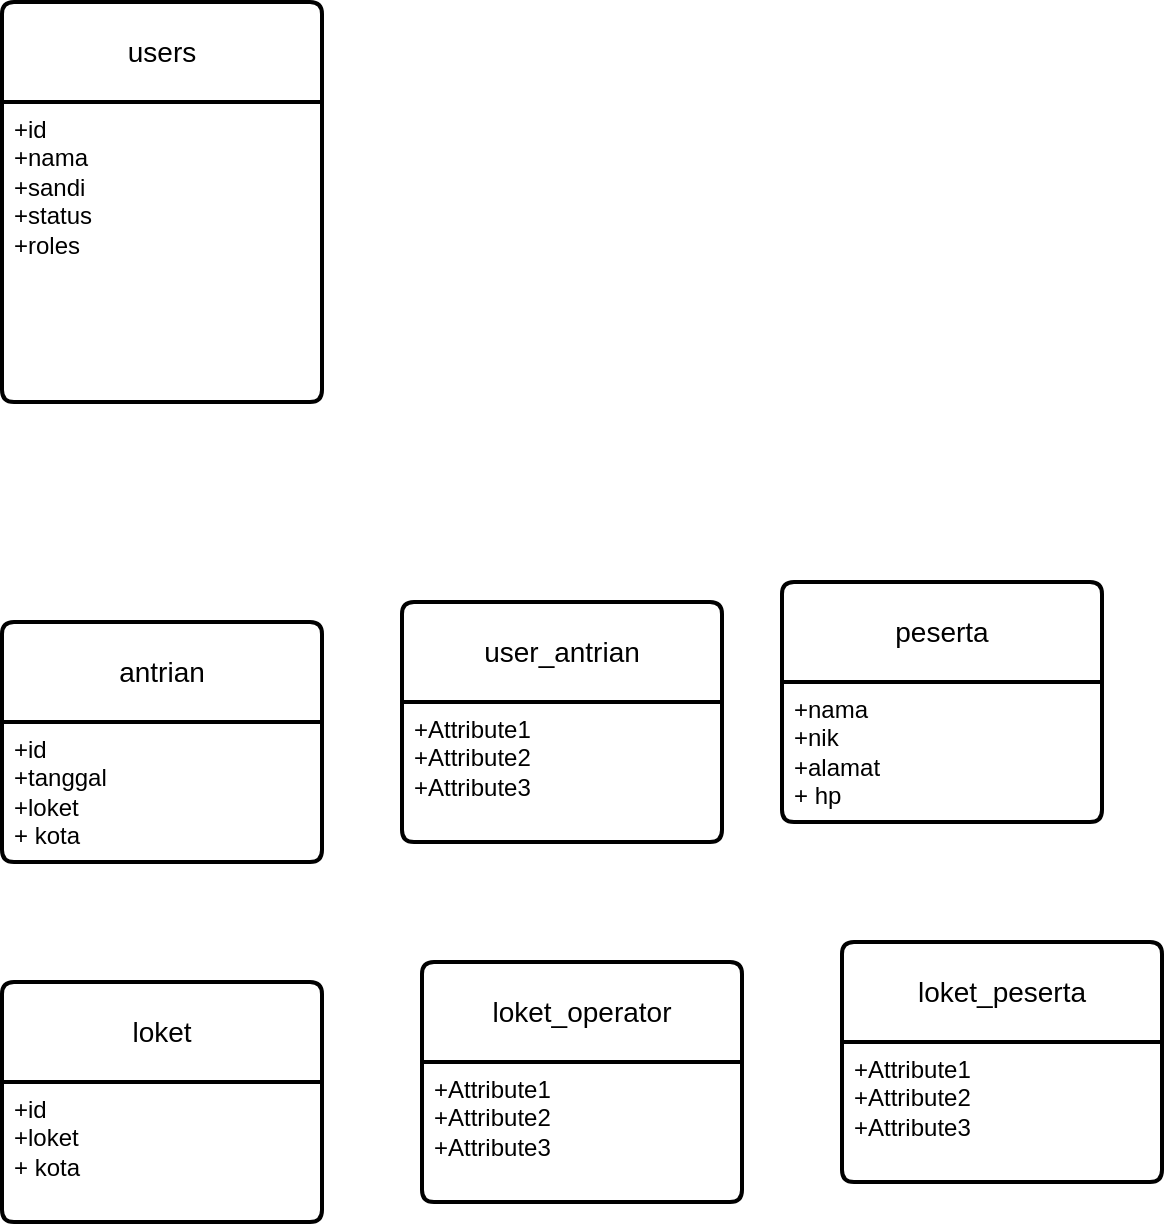<mxfile version="28.2.3">
  <diagram name="Page-1" id="IHcEDqvj8g2R5tK46x_1">
    <mxGraphModel dx="1356" dy="764" grid="1" gridSize="10" guides="1" tooltips="1" connect="1" arrows="1" fold="1" page="1" pageScale="1" pageWidth="850" pageHeight="1100" math="0" shadow="0">
      <root>
        <mxCell id="0" />
        <mxCell id="1" parent="0" />
        <mxCell id="mO_y60xKn5Ghwl7kk5Me-1" value="users" style="swimlane;childLayout=stackLayout;horizontal=1;startSize=50;horizontalStack=0;rounded=1;fontSize=14;fontStyle=0;strokeWidth=2;resizeParent=0;resizeLast=1;shadow=0;dashed=0;align=center;arcSize=4;whiteSpace=wrap;html=1;" vertex="1" parent="1">
          <mxGeometry x="120" y="70" width="160" height="200" as="geometry" />
        </mxCell>
        <mxCell id="mO_y60xKn5Ghwl7kk5Me-2" value="+id&lt;br&gt;+nama&lt;br&gt;+sandi&lt;div&gt;+status&lt;/div&gt;&lt;div&gt;+roles&lt;/div&gt;" style="align=left;strokeColor=none;fillColor=none;spacingLeft=4;spacingRight=4;fontSize=12;verticalAlign=top;resizable=0;rotatable=0;part=1;html=1;whiteSpace=wrap;" vertex="1" parent="mO_y60xKn5Ghwl7kk5Me-1">
          <mxGeometry y="50" width="160" height="150" as="geometry" />
        </mxCell>
        <mxCell id="mO_y60xKn5Ghwl7kk5Me-14" value="antrian" style="swimlane;childLayout=stackLayout;horizontal=1;startSize=50;horizontalStack=0;rounded=1;fontSize=14;fontStyle=0;strokeWidth=2;resizeParent=0;resizeLast=1;shadow=0;dashed=0;align=center;arcSize=4;whiteSpace=wrap;html=1;" vertex="1" parent="1">
          <mxGeometry x="120" y="380" width="160" height="120" as="geometry" />
        </mxCell>
        <mxCell id="mO_y60xKn5Ghwl7kk5Me-15" value="+id&lt;br&gt;+tanggal&lt;br&gt;+loket&lt;div&gt;+ kota&lt;/div&gt;" style="align=left;strokeColor=none;fillColor=none;spacingLeft=4;spacingRight=4;fontSize=12;verticalAlign=top;resizable=0;rotatable=0;part=1;html=1;whiteSpace=wrap;" vertex="1" parent="mO_y60xKn5Ghwl7kk5Me-14">
          <mxGeometry y="50" width="160" height="70" as="geometry" />
        </mxCell>
        <mxCell id="mO_y60xKn5Ghwl7kk5Me-16" value="user_antrian" style="swimlane;childLayout=stackLayout;horizontal=1;startSize=50;horizontalStack=0;rounded=1;fontSize=14;fontStyle=0;strokeWidth=2;resizeParent=0;resizeLast=1;shadow=0;dashed=0;align=center;arcSize=4;whiteSpace=wrap;html=1;" vertex="1" parent="1">
          <mxGeometry x="320" y="370" width="160" height="120" as="geometry" />
        </mxCell>
        <mxCell id="mO_y60xKn5Ghwl7kk5Me-17" value="+Attribute1&#xa;+Attribute2&#xa;+Attribute3" style="align=left;strokeColor=none;fillColor=none;spacingLeft=4;spacingRight=4;fontSize=12;verticalAlign=top;resizable=0;rotatable=0;part=1;html=1;whiteSpace=wrap;" vertex="1" parent="mO_y60xKn5Ghwl7kk5Me-16">
          <mxGeometry y="50" width="160" height="70" as="geometry" />
        </mxCell>
        <mxCell id="mO_y60xKn5Ghwl7kk5Me-18" value="peserta" style="swimlane;childLayout=stackLayout;horizontal=1;startSize=50;horizontalStack=0;rounded=1;fontSize=14;fontStyle=0;strokeWidth=2;resizeParent=0;resizeLast=1;shadow=0;dashed=0;align=center;arcSize=4;whiteSpace=wrap;html=1;" vertex="1" parent="1">
          <mxGeometry x="510" y="360" width="160" height="120" as="geometry" />
        </mxCell>
        <mxCell id="mO_y60xKn5Ghwl7kk5Me-19" value="+nama&lt;br&gt;+nik&lt;br&gt;+alamat&lt;div&gt;+ hp&lt;/div&gt;" style="align=left;strokeColor=none;fillColor=none;spacingLeft=4;spacingRight=4;fontSize=12;verticalAlign=top;resizable=0;rotatable=0;part=1;html=1;whiteSpace=wrap;" vertex="1" parent="mO_y60xKn5Ghwl7kk5Me-18">
          <mxGeometry y="50" width="160" height="70" as="geometry" />
        </mxCell>
        <mxCell id="mO_y60xKn5Ghwl7kk5Me-20" value="loket" style="swimlane;childLayout=stackLayout;horizontal=1;startSize=50;horizontalStack=0;rounded=1;fontSize=14;fontStyle=0;strokeWidth=2;resizeParent=0;resizeLast=1;shadow=0;dashed=0;align=center;arcSize=4;whiteSpace=wrap;html=1;" vertex="1" parent="1">
          <mxGeometry x="120" y="560" width="160" height="120" as="geometry" />
        </mxCell>
        <mxCell id="mO_y60xKn5Ghwl7kk5Me-21" value="+id&lt;br&gt;+loket&lt;div&gt;+ kota&lt;/div&gt;" style="align=left;strokeColor=none;fillColor=none;spacingLeft=4;spacingRight=4;fontSize=12;verticalAlign=top;resizable=0;rotatable=0;part=1;html=1;whiteSpace=wrap;" vertex="1" parent="mO_y60xKn5Ghwl7kk5Me-20">
          <mxGeometry y="50" width="160" height="70" as="geometry" />
        </mxCell>
        <mxCell id="mO_y60xKn5Ghwl7kk5Me-22" value="loket_operator" style="swimlane;childLayout=stackLayout;horizontal=1;startSize=50;horizontalStack=0;rounded=1;fontSize=14;fontStyle=0;strokeWidth=2;resizeParent=0;resizeLast=1;shadow=0;dashed=0;align=center;arcSize=4;whiteSpace=wrap;html=1;" vertex="1" parent="1">
          <mxGeometry x="330" y="550" width="160" height="120" as="geometry" />
        </mxCell>
        <mxCell id="mO_y60xKn5Ghwl7kk5Me-23" value="+Attribute1&#xa;+Attribute2&#xa;+Attribute3" style="align=left;strokeColor=none;fillColor=none;spacingLeft=4;spacingRight=4;fontSize=12;verticalAlign=top;resizable=0;rotatable=0;part=1;html=1;whiteSpace=wrap;" vertex="1" parent="mO_y60xKn5Ghwl7kk5Me-22">
          <mxGeometry y="50" width="160" height="70" as="geometry" />
        </mxCell>
        <mxCell id="mO_y60xKn5Ghwl7kk5Me-24" value="loket_peserta" style="swimlane;childLayout=stackLayout;horizontal=1;startSize=50;horizontalStack=0;rounded=1;fontSize=14;fontStyle=0;strokeWidth=2;resizeParent=0;resizeLast=1;shadow=0;dashed=0;align=center;arcSize=4;whiteSpace=wrap;html=1;" vertex="1" parent="1">
          <mxGeometry x="540" y="540" width="160" height="120" as="geometry" />
        </mxCell>
        <mxCell id="mO_y60xKn5Ghwl7kk5Me-25" value="+Attribute1&#xa;+Attribute2&#xa;+Attribute3" style="align=left;strokeColor=none;fillColor=none;spacingLeft=4;spacingRight=4;fontSize=12;verticalAlign=top;resizable=0;rotatable=0;part=1;html=1;whiteSpace=wrap;" vertex="1" parent="mO_y60xKn5Ghwl7kk5Me-24">
          <mxGeometry y="50" width="160" height="70" as="geometry" />
        </mxCell>
      </root>
    </mxGraphModel>
  </diagram>
</mxfile>
